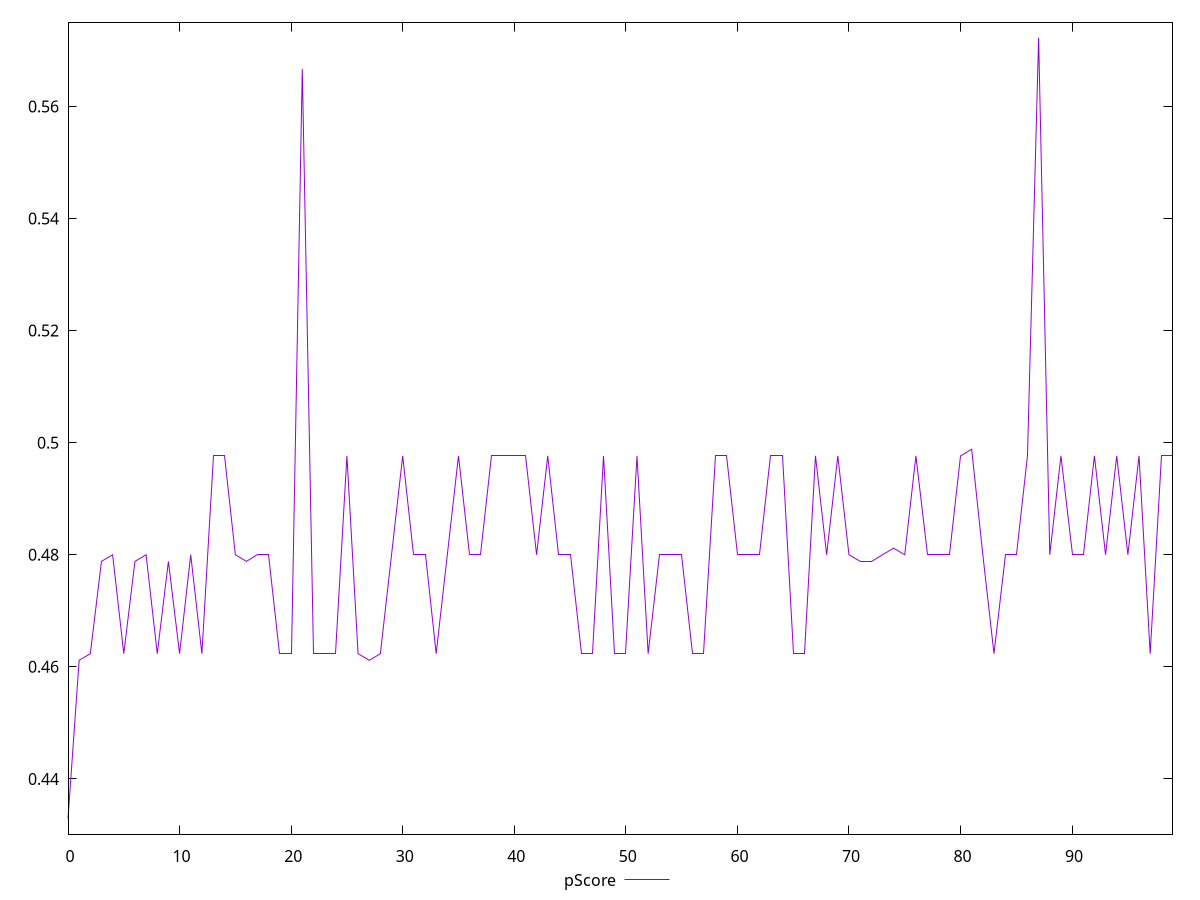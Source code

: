 reset

$pScore <<EOF
0 0.4329411764705882
1 0.4611764705882353
2 0.4623529411764706
3 0.4788235294117647
4 0.48
5 0.4623529411764706
6 0.4788235294117647
7 0.48
8 0.4623529411764706
9 0.4788235294117647
10 0.4623529411764706
11 0.48
12 0.4623529411764706
13 0.4976470588235294
14 0.4976470588235294
15 0.48
16 0.4788235294117647
17 0.48
18 0.48
19 0.4623529411764706
20 0.4623529411764706
21 0.5666666666666667
22 0.4623529411764706
23 0.4623529411764706
24 0.4623529411764706
25 0.4976470588235294
26 0.4623529411764706
27 0.4611764705882353
28 0.4623529411764706
29 0.48
30 0.4976470588235294
31 0.48
32 0.48
33 0.4623529411764706
34 0.48
35 0.4976470588235294
36 0.48
37 0.48
38 0.4976470588235294
39 0.4976470588235294
40 0.4976470588235294
41 0.4976470588235294
42 0.48
43 0.4976470588235294
44 0.48
45 0.48
46 0.4623529411764706
47 0.4623529411764706
48 0.4976470588235294
49 0.4623529411764706
50 0.4623529411764706
51 0.4976470588235294
52 0.4623529411764706
53 0.48
54 0.48
55 0.48
56 0.4623529411764706
57 0.4623529411764706
58 0.4976470588235294
59 0.4976470588235294
60 0.48
61 0.48
62 0.48
63 0.4976470588235294
64 0.4976470588235294
65 0.4623529411764706
66 0.4623529411764706
67 0.4976470588235294
68 0.48
69 0.4976470588235294
70 0.48
71 0.4788235294117647
72 0.4788235294117647
73 0.48
74 0.4811764705882353
75 0.48
76 0.4976470588235294
77 0.48
78 0.48
79 0.48
80 0.4976470588235294
81 0.4988235294117647
82 0.48
83 0.4623529411764706
84 0.48
85 0.48
86 0.4976470588235294
87 0.5722222222222222
88 0.48
89 0.4976470588235294
90 0.48
91 0.48
92 0.4976470588235294
93 0.48
94 0.4976470588235294
95 0.48
96 0.4976470588235294
97 0.4623529411764706
98 0.4976470588235294
99 0.4976470588235294
EOF

set key outside below
set xrange [0:99]
set yrange [0.4301555555555555:0.5750078431372548]
set trange [0.4301555555555555:0.5750078431372548]
set terminal svg size 640, 500 enhanced background rgb 'white'
set output "reports/report_00032_2021-02-25T10-28-15.087Z/uses-http2/samples/agenda/pScore/values.svg"

plot $pScore title "pScore" with line

reset
